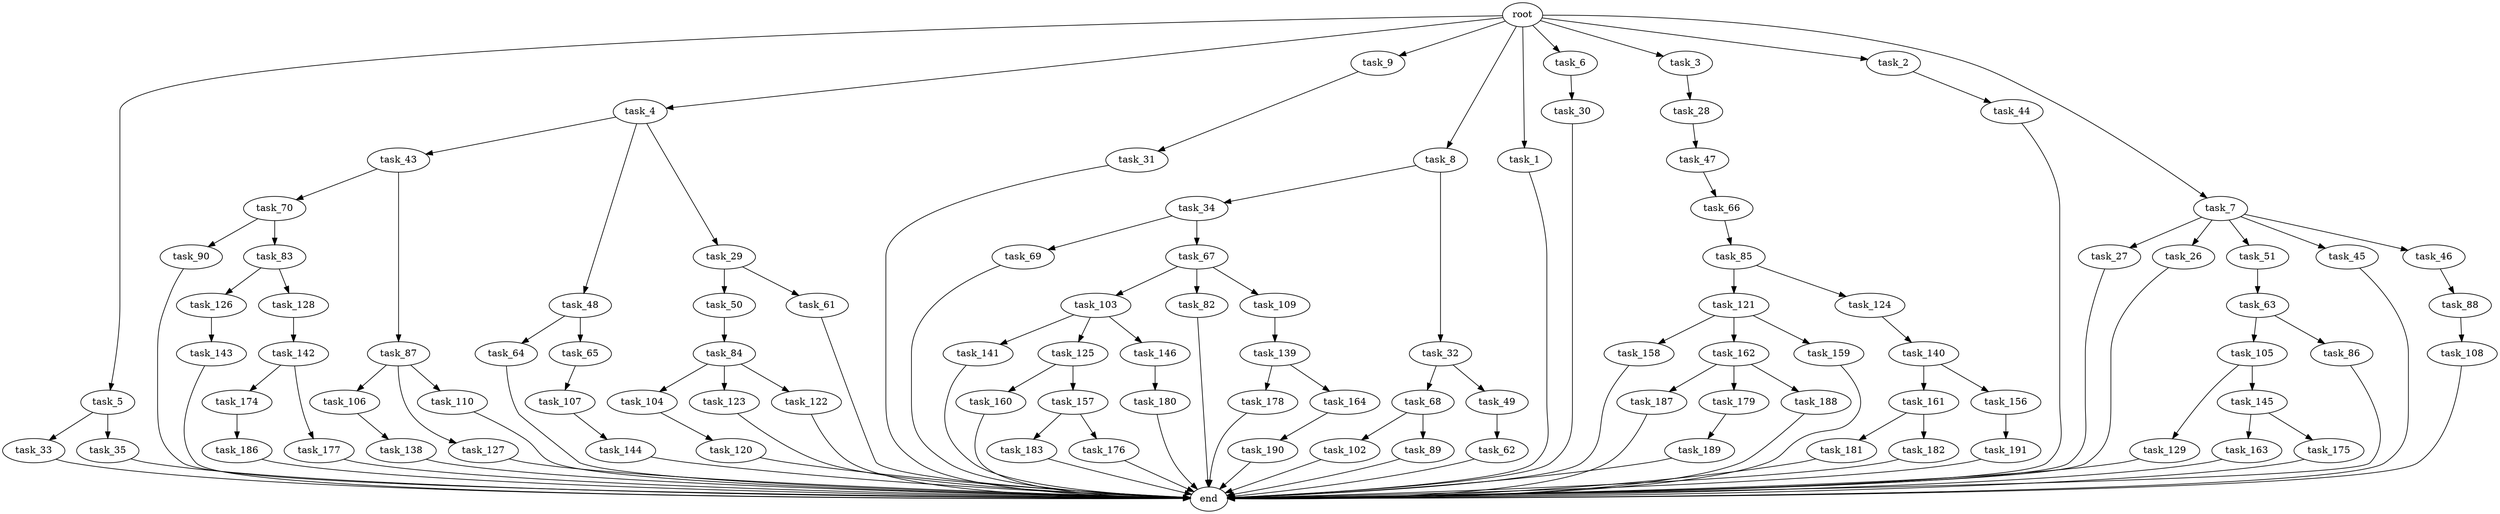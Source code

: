 digraph G {
  task_129 [size="3092376453.120000"];
  task_27 [size="3092376453.120000"];
  task_68 [size="6957847019.520000"];
  task_50 [size="773094113.280000"];
  task_181 [size="773094113.280000"];
  task_182 [size="773094113.280000"];
  task_187 [size="4209067950.080000"];
  task_5 [size="10.240000"];
  task_4 [size="10.240000"];
  task_121 [size="6957847019.520000"];
  task_84 [size="6957847019.520000"];
  task_90 [size="8589934592.000000"];
  task_190 [size="5497558138.880000"];
  task_143 [size="4209067950.080000"];
  task_26 [size="3092376453.120000"];
  task_64 [size="773094113.280000"];
  task_103 [size="3092376453.120000"];
  task_141 [size="343597383.680000"];
  task_31 [size="6957847019.520000"];
  task_51 [size="3092376453.120000"];
  task_28 [size="773094113.280000"];
  task_88 [size="773094113.280000"];
  task_82 [size="3092376453.120000"];
  task_9 [size="10.240000"];
  task_44 [size="4209067950.080000"];
  task_105 [size="343597383.680000"];
  task_33 [size="1374389534.720000"];
  task_142 [size="3092376453.120000"];
  task_183 [size="1374389534.720000"];
  task_102 [size="6957847019.520000"];
  root [size="0.000000"];
  task_8 [size="10.240000"];
  task_86 [size="343597383.680000"];
  task_160 [size="2147483648.000000"];
  task_179 [size="4209067950.080000"];
  task_83 [size="8589934592.000000"];
  task_1 [size="10.240000"];
  task_174 [size="3092376453.120000"];
  task_106 [size="6957847019.520000"];
  task_188 [size="4209067950.080000"];
  task_140 [size="1374389534.720000"];
  task_158 [size="4209067950.080000"];
  task_85 [size="343597383.680000"];
  task_157 [size="2147483648.000000"];
  task_104 [size="1374389534.720000"];
  task_177 [size="3092376453.120000"];
  task_123 [size="1374389534.720000"];
  task_43 [size="4209067950.080000"];
  task_63 [size="4209067950.080000"];
  task_6 [size="10.240000"];
  task_3 [size="10.240000"];
  task_34 [size="1374389534.720000"];
  task_139 [size="1374389534.720000"];
  end [size="0.000000"];
  task_144 [size="773094113.280000"];
  task_70 [size="343597383.680000"];
  task_69 [size="2147483648.000000"];
  task_176 [size="1374389534.720000"];
  task_62 [size="6957847019.520000"];
  task_163 [size="4209067950.080000"];
  task_161 [size="8589934592.000000"];
  task_107 [size="773094113.280000"];
  task_30 [size="1374389534.720000"];
  task_48 [size="4209067950.080000"];
  task_108 [size="6957847019.520000"];
  task_45 [size="3092376453.120000"];
  task_46 [size="3092376453.120000"];
  task_124 [size="6957847019.520000"];
  task_32 [size="1374389534.720000"];
  task_145 [size="3092376453.120000"];
  task_125 [size="343597383.680000"];
  task_162 [size="4209067950.080000"];
  task_2 [size="10.240000"];
  task_138 [size="773094113.280000"];
  task_156 [size="8589934592.000000"];
  task_146 [size="343597383.680000"];
  task_29 [size="4209067950.080000"];
  task_35 [size="1374389534.720000"];
  task_87 [size="343597383.680000"];
  task_109 [size="3092376453.120000"];
  task_122 [size="1374389534.720000"];
  task_178 [size="773094113.280000"];
  task_126 [size="6957847019.520000"];
  task_164 [size="773094113.280000"];
  task_49 [size="6957847019.520000"];
  task_65 [size="773094113.280000"];
  task_67 [size="2147483648.000000"];
  task_7 [size="10.240000"];
  task_127 [size="6957847019.520000"];
  task_189 [size="1374389534.720000"];
  task_128 [size="6957847019.520000"];
  task_110 [size="6957847019.520000"];
  task_120 [size="4209067950.080000"];
  task_47 [size="8589934592.000000"];
  task_191 [size="773094113.280000"];
  task_89 [size="6957847019.520000"];
  task_180 [size="3092376453.120000"];
  task_61 [size="773094113.280000"];
  task_66 [size="3092376453.120000"];
  task_186 [size="773094113.280000"];
  task_159 [size="4209067950.080000"];
  task_175 [size="4209067950.080000"];

  task_129 -> end [size="1.000000"];
  task_27 -> end [size="1.000000"];
  task_68 -> task_89 [size="679477248.000000"];
  task_68 -> task_102 [size="679477248.000000"];
  task_50 -> task_84 [size="679477248.000000"];
  task_181 -> end [size="1.000000"];
  task_182 -> end [size="1.000000"];
  task_187 -> end [size="1.000000"];
  task_5 -> task_33 [size="134217728.000000"];
  task_5 -> task_35 [size="134217728.000000"];
  task_4 -> task_29 [size="411041792.000000"];
  task_4 -> task_48 [size="411041792.000000"];
  task_4 -> task_43 [size="411041792.000000"];
  task_121 -> task_158 [size="411041792.000000"];
  task_121 -> task_159 [size="411041792.000000"];
  task_121 -> task_162 [size="411041792.000000"];
  task_84 -> task_104 [size="134217728.000000"];
  task_84 -> task_123 [size="134217728.000000"];
  task_84 -> task_122 [size="134217728.000000"];
  task_90 -> end [size="1.000000"];
  task_190 -> end [size="1.000000"];
  task_143 -> end [size="1.000000"];
  task_26 -> end [size="1.000000"];
  task_64 -> end [size="1.000000"];
  task_103 -> task_146 [size="33554432.000000"];
  task_103 -> task_125 [size="33554432.000000"];
  task_103 -> task_141 [size="33554432.000000"];
  task_141 -> end [size="1.000000"];
  task_31 -> end [size="1.000000"];
  task_51 -> task_63 [size="411041792.000000"];
  task_28 -> task_47 [size="838860800.000000"];
  task_88 -> task_108 [size="679477248.000000"];
  task_82 -> end [size="1.000000"];
  task_9 -> task_31 [size="679477248.000000"];
  task_44 -> end [size="1.000000"];
  task_105 -> task_129 [size="301989888.000000"];
  task_105 -> task_145 [size="301989888.000000"];
  task_33 -> end [size="1.000000"];
  task_142 -> task_177 [size="301989888.000000"];
  task_142 -> task_174 [size="301989888.000000"];
  task_183 -> end [size="1.000000"];
  task_102 -> end [size="1.000000"];
  root -> task_8 [size="1.000000"];
  root -> task_2 [size="1.000000"];
  root -> task_5 [size="1.000000"];
  root -> task_4 [size="1.000000"];
  root -> task_9 [size="1.000000"];
  root -> task_1 [size="1.000000"];
  root -> task_7 [size="1.000000"];
  root -> task_6 [size="1.000000"];
  root -> task_3 [size="1.000000"];
  task_8 -> task_34 [size="134217728.000000"];
  task_8 -> task_32 [size="134217728.000000"];
  task_86 -> end [size="1.000000"];
  task_160 -> end [size="1.000000"];
  task_179 -> task_189 [size="134217728.000000"];
  task_83 -> task_126 [size="679477248.000000"];
  task_83 -> task_128 [size="679477248.000000"];
  task_1 -> end [size="1.000000"];
  task_174 -> task_186 [size="75497472.000000"];
  task_106 -> task_138 [size="75497472.000000"];
  task_188 -> end [size="1.000000"];
  task_140 -> task_161 [size="838860800.000000"];
  task_140 -> task_156 [size="838860800.000000"];
  task_158 -> end [size="1.000000"];
  task_85 -> task_121 [size="679477248.000000"];
  task_85 -> task_124 [size="679477248.000000"];
  task_157 -> task_183 [size="134217728.000000"];
  task_157 -> task_176 [size="134217728.000000"];
  task_104 -> task_120 [size="411041792.000000"];
  task_177 -> end [size="1.000000"];
  task_123 -> end [size="1.000000"];
  task_43 -> task_70 [size="33554432.000000"];
  task_43 -> task_87 [size="33554432.000000"];
  task_63 -> task_86 [size="33554432.000000"];
  task_63 -> task_105 [size="33554432.000000"];
  task_6 -> task_30 [size="134217728.000000"];
  task_3 -> task_28 [size="75497472.000000"];
  task_34 -> task_69 [size="209715200.000000"];
  task_34 -> task_67 [size="209715200.000000"];
  task_139 -> task_178 [size="75497472.000000"];
  task_139 -> task_164 [size="75497472.000000"];
  task_144 -> end [size="1.000000"];
  task_70 -> task_83 [size="838860800.000000"];
  task_70 -> task_90 [size="838860800.000000"];
  task_69 -> end [size="1.000000"];
  task_176 -> end [size="1.000000"];
  task_62 -> end [size="1.000000"];
  task_163 -> end [size="1.000000"];
  task_161 -> task_182 [size="75497472.000000"];
  task_161 -> task_181 [size="75497472.000000"];
  task_107 -> task_144 [size="75497472.000000"];
  task_30 -> end [size="1.000000"];
  task_48 -> task_65 [size="75497472.000000"];
  task_48 -> task_64 [size="75497472.000000"];
  task_108 -> end [size="1.000000"];
  task_45 -> end [size="1.000000"];
  task_46 -> task_88 [size="75497472.000000"];
  task_124 -> task_140 [size="134217728.000000"];
  task_32 -> task_49 [size="679477248.000000"];
  task_32 -> task_68 [size="679477248.000000"];
  task_145 -> task_163 [size="411041792.000000"];
  task_145 -> task_175 [size="411041792.000000"];
  task_125 -> task_160 [size="209715200.000000"];
  task_125 -> task_157 [size="209715200.000000"];
  task_162 -> task_188 [size="411041792.000000"];
  task_162 -> task_179 [size="411041792.000000"];
  task_162 -> task_187 [size="411041792.000000"];
  task_2 -> task_44 [size="411041792.000000"];
  task_138 -> end [size="1.000000"];
  task_156 -> task_191 [size="75497472.000000"];
  task_146 -> task_180 [size="301989888.000000"];
  task_29 -> task_61 [size="75497472.000000"];
  task_29 -> task_50 [size="75497472.000000"];
  task_35 -> end [size="1.000000"];
  task_87 -> task_127 [size="679477248.000000"];
  task_87 -> task_110 [size="679477248.000000"];
  task_87 -> task_106 [size="679477248.000000"];
  task_109 -> task_139 [size="134217728.000000"];
  task_122 -> end [size="1.000000"];
  task_178 -> end [size="1.000000"];
  task_126 -> task_143 [size="411041792.000000"];
  task_164 -> task_190 [size="536870912.000000"];
  task_49 -> task_62 [size="679477248.000000"];
  task_65 -> task_107 [size="75497472.000000"];
  task_67 -> task_82 [size="301989888.000000"];
  task_67 -> task_109 [size="301989888.000000"];
  task_67 -> task_103 [size="301989888.000000"];
  task_7 -> task_45 [size="301989888.000000"];
  task_7 -> task_46 [size="301989888.000000"];
  task_7 -> task_51 [size="301989888.000000"];
  task_7 -> task_27 [size="301989888.000000"];
  task_7 -> task_26 [size="301989888.000000"];
  task_127 -> end [size="1.000000"];
  task_189 -> end [size="1.000000"];
  task_128 -> task_142 [size="301989888.000000"];
  task_110 -> end [size="1.000000"];
  task_120 -> end [size="1.000000"];
  task_47 -> task_66 [size="301989888.000000"];
  task_191 -> end [size="1.000000"];
  task_89 -> end [size="1.000000"];
  task_180 -> end [size="1.000000"];
  task_61 -> end [size="1.000000"];
  task_66 -> task_85 [size="33554432.000000"];
  task_186 -> end [size="1.000000"];
  task_159 -> end [size="1.000000"];
  task_175 -> end [size="1.000000"];
}
